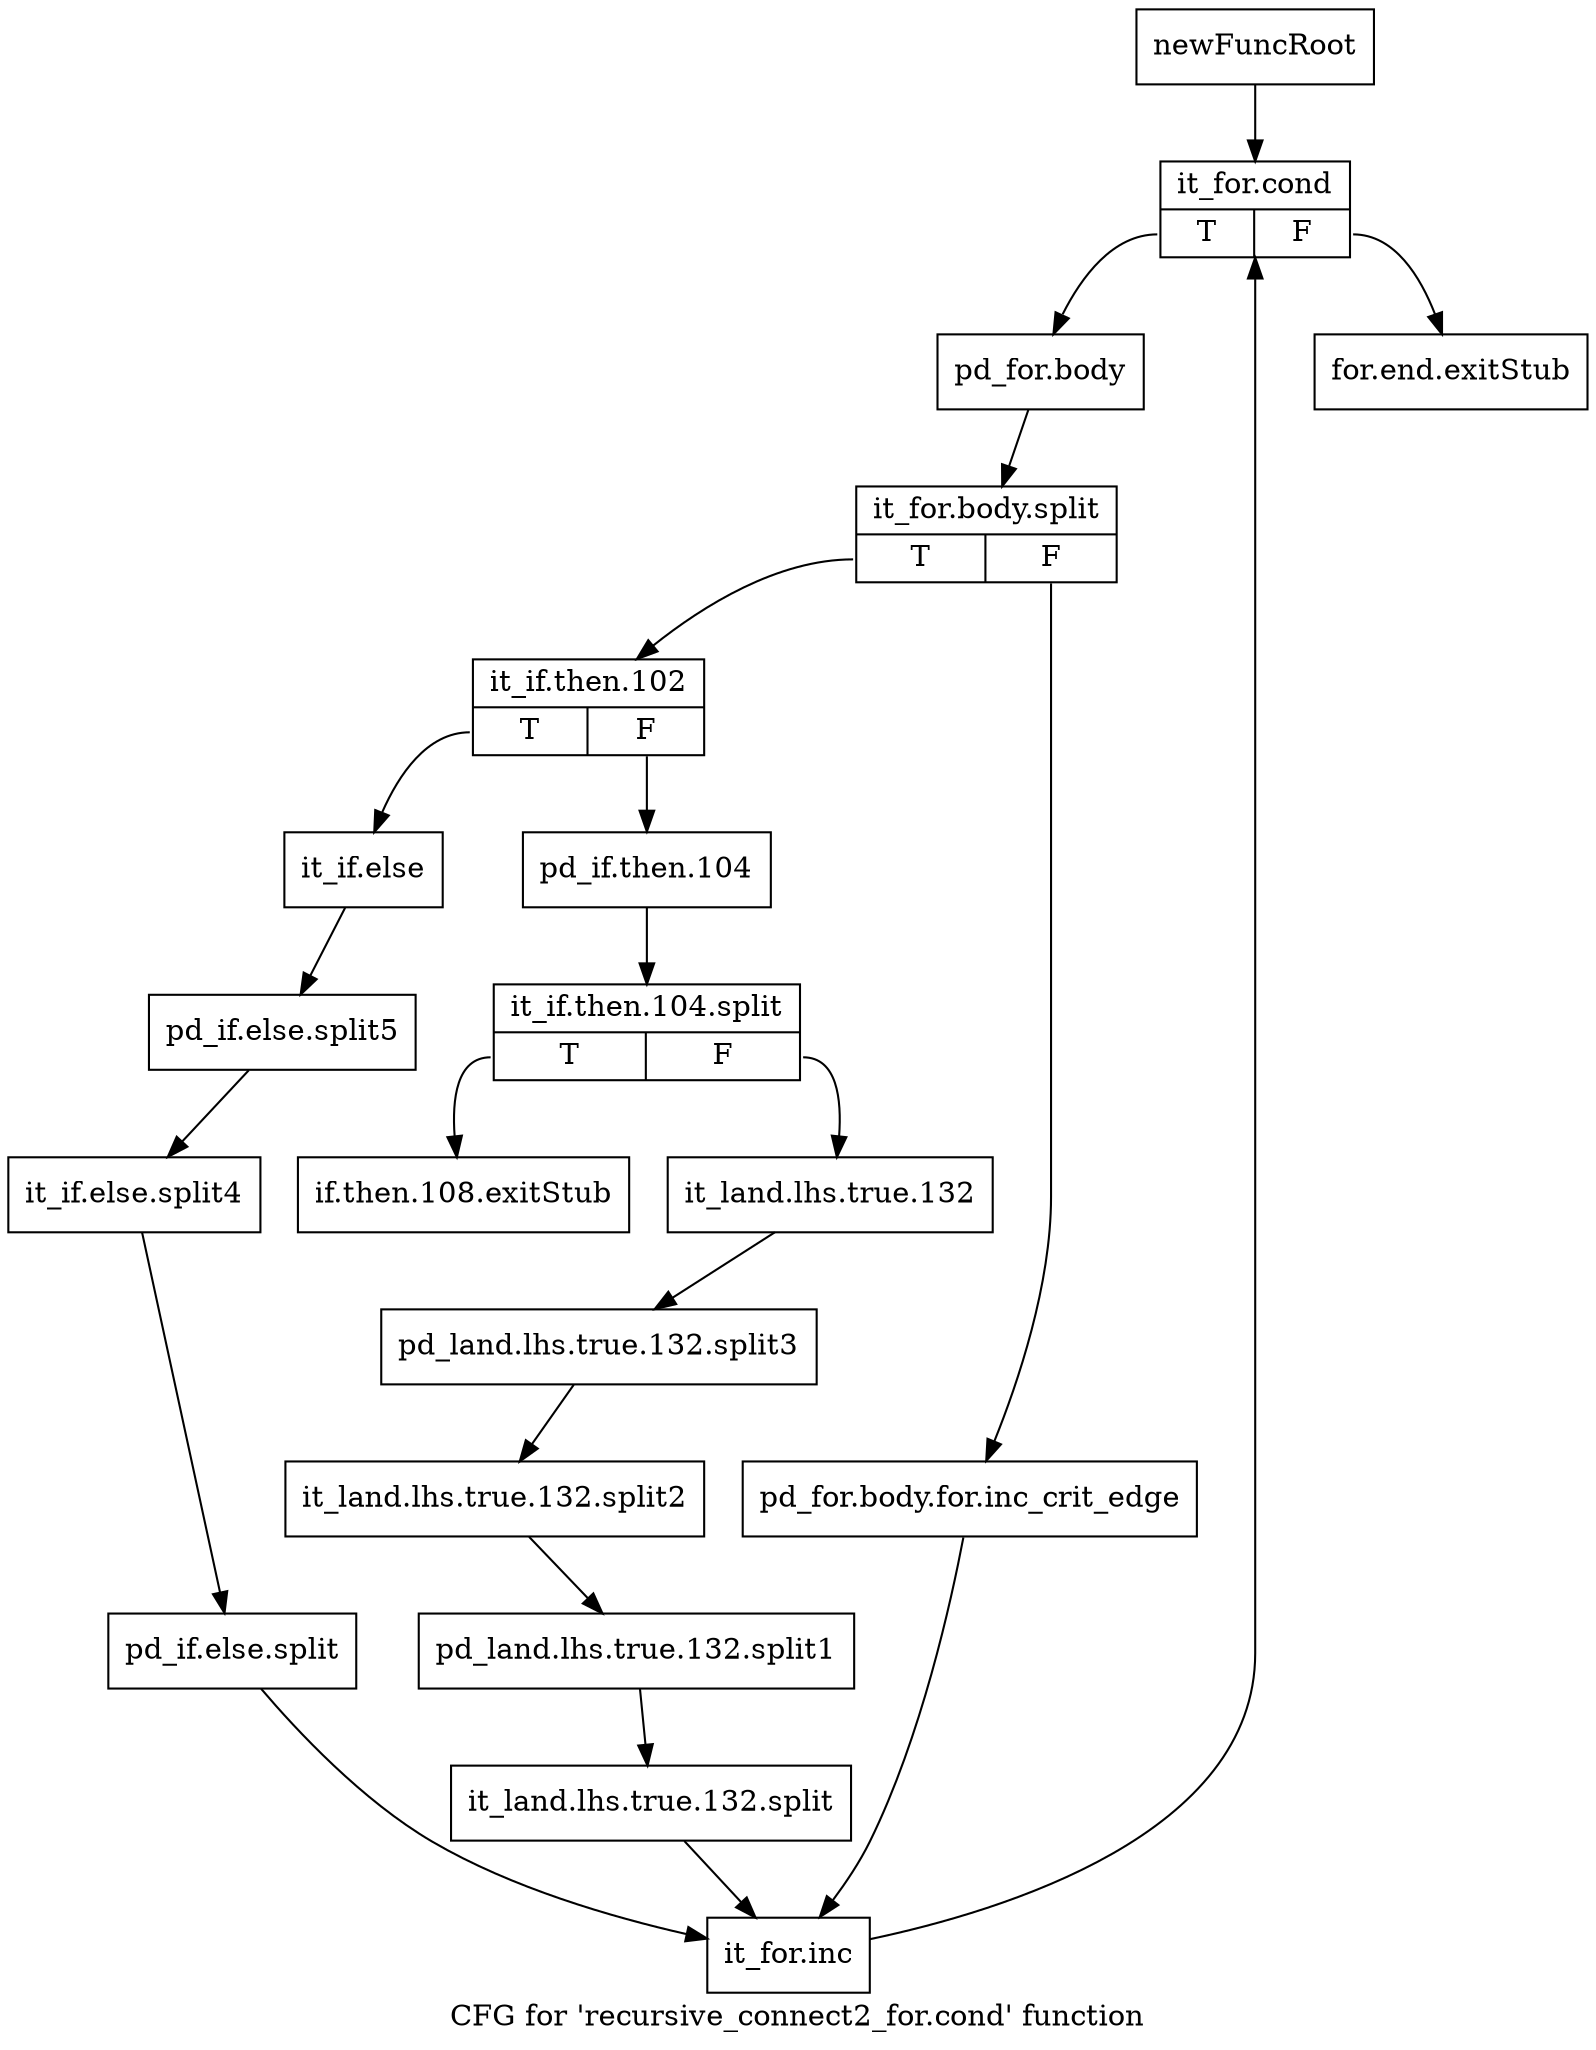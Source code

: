 digraph "CFG for 'recursive_connect2_for.cond' function" {
	label="CFG for 'recursive_connect2_for.cond' function";

	Node0x424c520 [shape=record,label="{newFuncRoot}"];
	Node0x424c520 -> Node0x424c610;
	Node0x424c570 [shape=record,label="{for.end.exitStub}"];
	Node0x424c5c0 [shape=record,label="{if.then.108.exitStub}"];
	Node0x424c610 [shape=record,label="{it_for.cond|{<s0>T|<s1>F}}"];
	Node0x424c610:s0 -> Node0x424c660;
	Node0x424c610:s1 -> Node0x424c570;
	Node0x424c660 [shape=record,label="{pd_for.body}"];
	Node0x424c660 -> Node0x51026e0;
	Node0x51026e0 [shape=record,label="{it_for.body.split|{<s0>T|<s1>F}}"];
	Node0x51026e0:s0 -> Node0x424c700;
	Node0x51026e0:s1 -> Node0x424c6b0;
	Node0x424c6b0 [shape=record,label="{pd_for.body.for.inc_crit_edge}"];
	Node0x424c6b0 -> Node0x424c840;
	Node0x424c700 [shape=record,label="{it_if.then.102|{<s0>T|<s1>F}}"];
	Node0x424c700:s0 -> Node0x424c7f0;
	Node0x424c700:s1 -> Node0x424c750;
	Node0x424c750 [shape=record,label="{pd_if.then.104}"];
	Node0x424c750 -> Node0x4006450;
	Node0x4006450 [shape=record,label="{it_if.then.104.split|{<s0>T|<s1>F}}"];
	Node0x4006450:s0 -> Node0x424c5c0;
	Node0x4006450:s1 -> Node0x424c7a0;
	Node0x424c7a0 [shape=record,label="{it_land.lhs.true.132}"];
	Node0x424c7a0 -> Node0x50d5950;
	Node0x50d5950 [shape=record,label="{pd_land.lhs.true.132.split3}"];
	Node0x50d5950 -> Node0x50ed890;
	Node0x50ed890 [shape=record,label="{it_land.lhs.true.132.split2}"];
	Node0x50ed890 -> Node0x510ebf0;
	Node0x510ebf0 [shape=record,label="{pd_land.lhs.true.132.split1}"];
	Node0x510ebf0 -> Node0x5098ae0;
	Node0x5098ae0 [shape=record,label="{it_land.lhs.true.132.split}"];
	Node0x5098ae0 -> Node0x424c840;
	Node0x424c7f0 [shape=record,label="{it_if.else}"];
	Node0x424c7f0 -> Node0x510fae0;
	Node0x510fae0 [shape=record,label="{pd_if.else.split5}"];
	Node0x510fae0 -> Node0x50e1880;
	Node0x50e1880 [shape=record,label="{it_if.else.split4}"];
	Node0x50e1880 -> Node0x50e1750;
	Node0x50e1750 [shape=record,label="{pd_if.else.split}"];
	Node0x50e1750 -> Node0x424c840;
	Node0x424c840 [shape=record,label="{it_for.inc}"];
	Node0x424c840 -> Node0x424c610;
}
